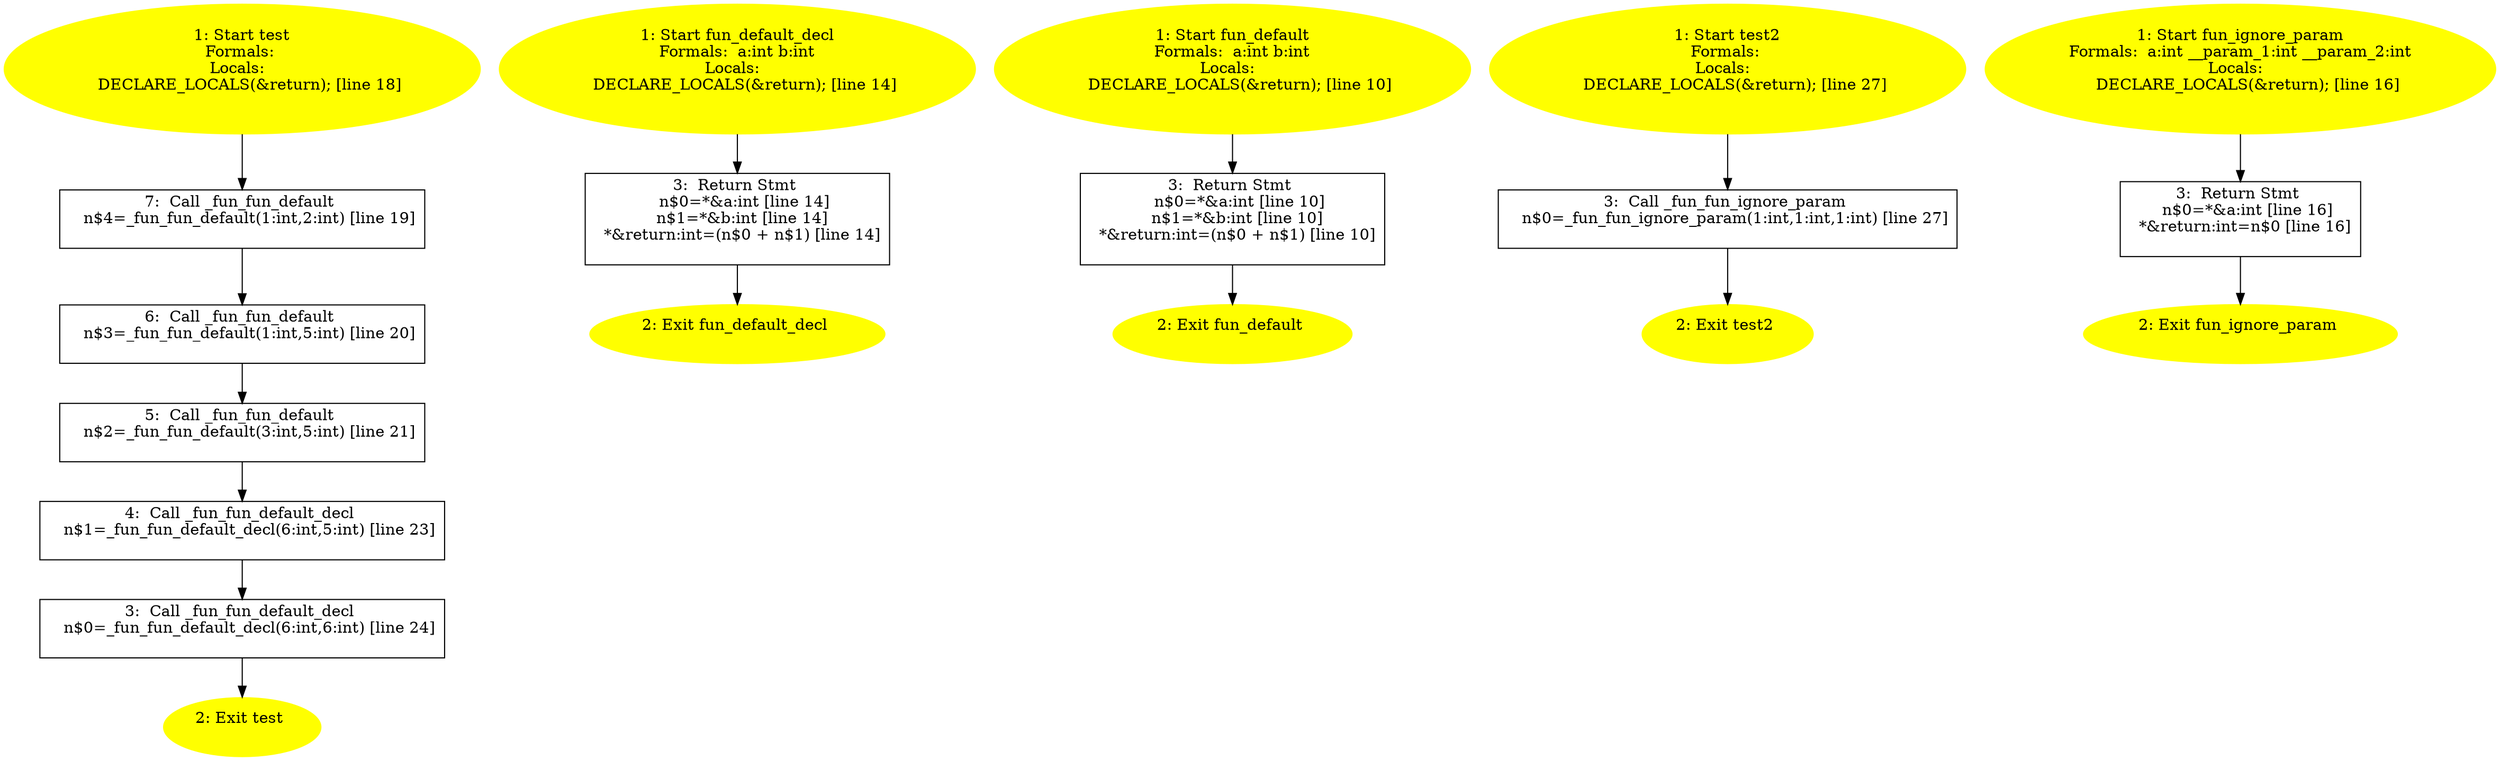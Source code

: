 /* @generated */
digraph iCFG {
"test{d41d8cd98f00b204e9800998ecf8427e_Z4testv}.8c08101fe48ee96867ff8578442d10bc_7" [label="7:  Call _fun_fun_default \n   n$4=_fun_fun_default(1:int,2:int) [line 19]\n " shape="box"]
	

	 "test{d41d8cd98f00b204e9800998ecf8427e_Z4testv}.8c08101fe48ee96867ff8578442d10bc_7" -> "test{d41d8cd98f00b204e9800998ecf8427e_Z4testv}.8c08101fe48ee96867ff8578442d10bc_6" ;
"test{d41d8cd98f00b204e9800998ecf8427e_Z4testv}.8c08101fe48ee96867ff8578442d10bc_6" [label="6:  Call _fun_fun_default \n   n$3=_fun_fun_default(1:int,5:int) [line 20]\n " shape="box"]
	

	 "test{d41d8cd98f00b204e9800998ecf8427e_Z4testv}.8c08101fe48ee96867ff8578442d10bc_6" -> "test{d41d8cd98f00b204e9800998ecf8427e_Z4testv}.8c08101fe48ee96867ff8578442d10bc_5" ;
"test{d41d8cd98f00b204e9800998ecf8427e_Z4testv}.8c08101fe48ee96867ff8578442d10bc_5" [label="5:  Call _fun_fun_default \n   n$2=_fun_fun_default(3:int,5:int) [line 21]\n " shape="box"]
	

	 "test{d41d8cd98f00b204e9800998ecf8427e_Z4testv}.8c08101fe48ee96867ff8578442d10bc_5" -> "test{d41d8cd98f00b204e9800998ecf8427e_Z4testv}.8c08101fe48ee96867ff8578442d10bc_4" ;
"test{d41d8cd98f00b204e9800998ecf8427e_Z4testv}.8c08101fe48ee96867ff8578442d10bc_4" [label="4:  Call _fun_fun_default_decl \n   n$1=_fun_fun_default_decl(6:int,5:int) [line 23]\n " shape="box"]
	

	 "test{d41d8cd98f00b204e9800998ecf8427e_Z4testv}.8c08101fe48ee96867ff8578442d10bc_4" -> "test{d41d8cd98f00b204e9800998ecf8427e_Z4testv}.8c08101fe48ee96867ff8578442d10bc_3" ;
"test{d41d8cd98f00b204e9800998ecf8427e_Z4testv}.8c08101fe48ee96867ff8578442d10bc_3" [label="3:  Call _fun_fun_default_decl \n   n$0=_fun_fun_default_decl(6:int,6:int) [line 24]\n " shape="box"]
	

	 "test{d41d8cd98f00b204e9800998ecf8427e_Z4testv}.8c08101fe48ee96867ff8578442d10bc_3" -> "test{d41d8cd98f00b204e9800998ecf8427e_Z4testv}.8c08101fe48ee96867ff8578442d10bc_2" ;
"test{d41d8cd98f00b204e9800998ecf8427e_Z4testv}.8c08101fe48ee96867ff8578442d10bc_2" [label="2: Exit test \n  " color=yellow style=filled]
	

"test{d41d8cd98f00b204e9800998ecf8427e_Z4testv}.8c08101fe48ee96867ff8578442d10bc_1" [label="1: Start test\nFormals: \nLocals:  \n   DECLARE_LOCALS(&return); [line 18]\n " color=yellow style=filled]
	

	 "test{d41d8cd98f00b204e9800998ecf8427e_Z4testv}.8c08101fe48ee96867ff8578442d10bc_1" -> "test{d41d8cd98f00b204e9800998ecf8427e_Z4testv}.8c08101fe48ee96867ff8578442d10bc_7" ;
"fun_default_decl{d41d8cd98f00b204e9800998ecf8427e_Z16fun_default_declii}.15bef18ef37d269dcd46bef70007e8b6_3" [label="3:  Return Stmt \n   n$0=*&a:int [line 14]\n  n$1=*&b:int [line 14]\n  *&return:int=(n$0 + n$1) [line 14]\n " shape="box"]
	

	 "fun_default_decl{d41d8cd98f00b204e9800998ecf8427e_Z16fun_default_declii}.15bef18ef37d269dcd46bef70007e8b6_3" -> "fun_default_decl{d41d8cd98f00b204e9800998ecf8427e_Z16fun_default_declii}.15bef18ef37d269dcd46bef70007e8b6_2" ;
"fun_default_decl{d41d8cd98f00b204e9800998ecf8427e_Z16fun_default_declii}.15bef18ef37d269dcd46bef70007e8b6_2" [label="2: Exit fun_default_decl \n  " color=yellow style=filled]
	

"fun_default_decl{d41d8cd98f00b204e9800998ecf8427e_Z16fun_default_declii}.15bef18ef37d269dcd46bef70007e8b6_1" [label="1: Start fun_default_decl\nFormals:  a:int b:int\nLocals:  \n   DECLARE_LOCALS(&return); [line 14]\n " color=yellow style=filled]
	

	 "fun_default_decl{d41d8cd98f00b204e9800998ecf8427e_Z16fun_default_declii}.15bef18ef37d269dcd46bef70007e8b6_1" -> "fun_default_decl{d41d8cd98f00b204e9800998ecf8427e_Z16fun_default_declii}.15bef18ef37d269dcd46bef70007e8b6_3" ;
"fun_default{d41d8cd98f00b204e9800998ecf8427e_Z11fun_defaultii}.036b286ccbfd59d5f56baff135196f72_3" [label="3:  Return Stmt \n   n$0=*&a:int [line 10]\n  n$1=*&b:int [line 10]\n  *&return:int=(n$0 + n$1) [line 10]\n " shape="box"]
	

	 "fun_default{d41d8cd98f00b204e9800998ecf8427e_Z11fun_defaultii}.036b286ccbfd59d5f56baff135196f72_3" -> "fun_default{d41d8cd98f00b204e9800998ecf8427e_Z11fun_defaultii}.036b286ccbfd59d5f56baff135196f72_2" ;
"fun_default{d41d8cd98f00b204e9800998ecf8427e_Z11fun_defaultii}.036b286ccbfd59d5f56baff135196f72_2" [label="2: Exit fun_default \n  " color=yellow style=filled]
	

"fun_default{d41d8cd98f00b204e9800998ecf8427e_Z11fun_defaultii}.036b286ccbfd59d5f56baff135196f72_1" [label="1: Start fun_default\nFormals:  a:int b:int\nLocals:  \n   DECLARE_LOCALS(&return); [line 10]\n " color=yellow style=filled]
	

	 "fun_default{d41d8cd98f00b204e9800998ecf8427e_Z11fun_defaultii}.036b286ccbfd59d5f56baff135196f72_1" -> "fun_default{d41d8cd98f00b204e9800998ecf8427e_Z11fun_defaultii}.036b286ccbfd59d5f56baff135196f72_3" ;
"test2{d41d8cd98f00b204e9800998ecf8427e_Z5test2v}.cf7940edefd4df119b2c0c269e6b062c_3" [label="3:  Call _fun_fun_ignore_param \n   n$0=_fun_fun_ignore_param(1:int,1:int,1:int) [line 27]\n " shape="box"]
	

	 "test2{d41d8cd98f00b204e9800998ecf8427e_Z5test2v}.cf7940edefd4df119b2c0c269e6b062c_3" -> "test2{d41d8cd98f00b204e9800998ecf8427e_Z5test2v}.cf7940edefd4df119b2c0c269e6b062c_2" ;
"test2{d41d8cd98f00b204e9800998ecf8427e_Z5test2v}.cf7940edefd4df119b2c0c269e6b062c_2" [label="2: Exit test2 \n  " color=yellow style=filled]
	

"test2{d41d8cd98f00b204e9800998ecf8427e_Z5test2v}.cf7940edefd4df119b2c0c269e6b062c_1" [label="1: Start test2\nFormals: \nLocals:  \n   DECLARE_LOCALS(&return); [line 27]\n " color=yellow style=filled]
	

	 "test2{d41d8cd98f00b204e9800998ecf8427e_Z5test2v}.cf7940edefd4df119b2c0c269e6b062c_1" -> "test2{d41d8cd98f00b204e9800998ecf8427e_Z5test2v}.cf7940edefd4df119b2c0c269e6b062c_3" ;
"fun_ignore_param{d41d8cd98f00b204e9800998ecf8427e_Z16fun_ignore_paramiii}.aa8240c72130514557a8663c4e6657eb_3" [label="3:  Return Stmt \n   n$0=*&a:int [line 16]\n  *&return:int=n$0 [line 16]\n " shape="box"]
	

	 "fun_ignore_param{d41d8cd98f00b204e9800998ecf8427e_Z16fun_ignore_paramiii}.aa8240c72130514557a8663c4e6657eb_3" -> "fun_ignore_param{d41d8cd98f00b204e9800998ecf8427e_Z16fun_ignore_paramiii}.aa8240c72130514557a8663c4e6657eb_2" ;
"fun_ignore_param{d41d8cd98f00b204e9800998ecf8427e_Z16fun_ignore_paramiii}.aa8240c72130514557a8663c4e6657eb_2" [label="2: Exit fun_ignore_param \n  " color=yellow style=filled]
	

"fun_ignore_param{d41d8cd98f00b204e9800998ecf8427e_Z16fun_ignore_paramiii}.aa8240c72130514557a8663c4e6657eb_1" [label="1: Start fun_ignore_param\nFormals:  a:int __param_1:int __param_2:int\nLocals:  \n   DECLARE_LOCALS(&return); [line 16]\n " color=yellow style=filled]
	

	 "fun_ignore_param{d41d8cd98f00b204e9800998ecf8427e_Z16fun_ignore_paramiii}.aa8240c72130514557a8663c4e6657eb_1" -> "fun_ignore_param{d41d8cd98f00b204e9800998ecf8427e_Z16fun_ignore_paramiii}.aa8240c72130514557a8663c4e6657eb_3" ;
}
